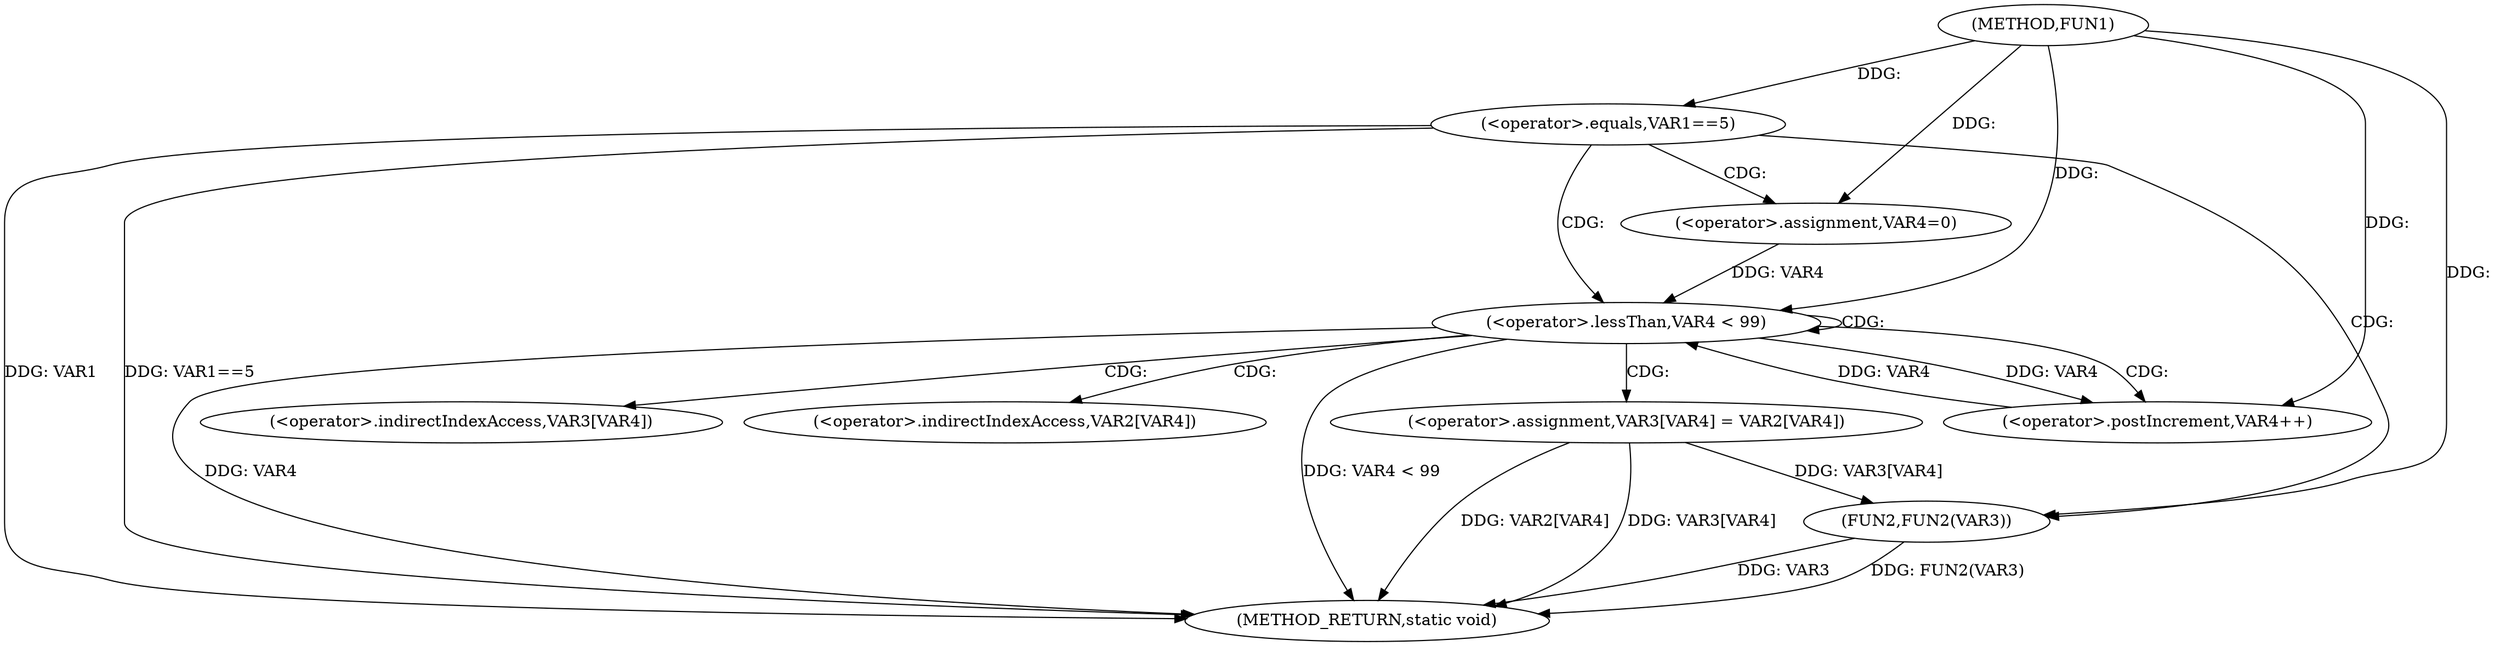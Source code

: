 digraph FUN1 {  
"1000100" [label = "(METHOD,FUN1)" ]
"1000130" [label = "(METHOD_RETURN,static void)" ]
"1000103" [label = "(<operator>.equals,VAR1==5)" ]
"1000112" [label = "(<operator>.assignment,VAR4=0)" ]
"1000115" [label = "(<operator>.lessThan,VAR4 < 99)" ]
"1000118" [label = "(<operator>.postIncrement,VAR4++)" ]
"1000121" [label = "(<operator>.assignment,VAR3[VAR4] = VAR2[VAR4])" ]
"1000128" [label = "(FUN2,FUN2(VAR3))" ]
"1000122" [label = "(<operator>.indirectIndexAccess,VAR3[VAR4])" ]
"1000125" [label = "(<operator>.indirectIndexAccess,VAR2[VAR4])" ]
  "1000121" -> "1000130"  [ label = "DDG: VAR2[VAR4]"] 
  "1000103" -> "1000130"  [ label = "DDG: VAR1"] 
  "1000121" -> "1000130"  [ label = "DDG: VAR3[VAR4]"] 
  "1000128" -> "1000130"  [ label = "DDG: FUN2(VAR3)"] 
  "1000115" -> "1000130"  [ label = "DDG: VAR4"] 
  "1000128" -> "1000130"  [ label = "DDG: VAR3"] 
  "1000103" -> "1000130"  [ label = "DDG: VAR1==5"] 
  "1000115" -> "1000130"  [ label = "DDG: VAR4 < 99"] 
  "1000100" -> "1000103"  [ label = "DDG: "] 
  "1000100" -> "1000112"  [ label = "DDG: "] 
  "1000112" -> "1000115"  [ label = "DDG: VAR4"] 
  "1000118" -> "1000115"  [ label = "DDG: VAR4"] 
  "1000100" -> "1000115"  [ label = "DDG: "] 
  "1000115" -> "1000118"  [ label = "DDG: VAR4"] 
  "1000100" -> "1000118"  [ label = "DDG: "] 
  "1000121" -> "1000128"  [ label = "DDG: VAR3[VAR4]"] 
  "1000100" -> "1000128"  [ label = "DDG: "] 
  "1000103" -> "1000112"  [ label = "CDG: "] 
  "1000103" -> "1000128"  [ label = "CDG: "] 
  "1000103" -> "1000115"  [ label = "CDG: "] 
  "1000115" -> "1000121"  [ label = "CDG: "] 
  "1000115" -> "1000125"  [ label = "CDG: "] 
  "1000115" -> "1000115"  [ label = "CDG: "] 
  "1000115" -> "1000118"  [ label = "CDG: "] 
  "1000115" -> "1000122"  [ label = "CDG: "] 
}
